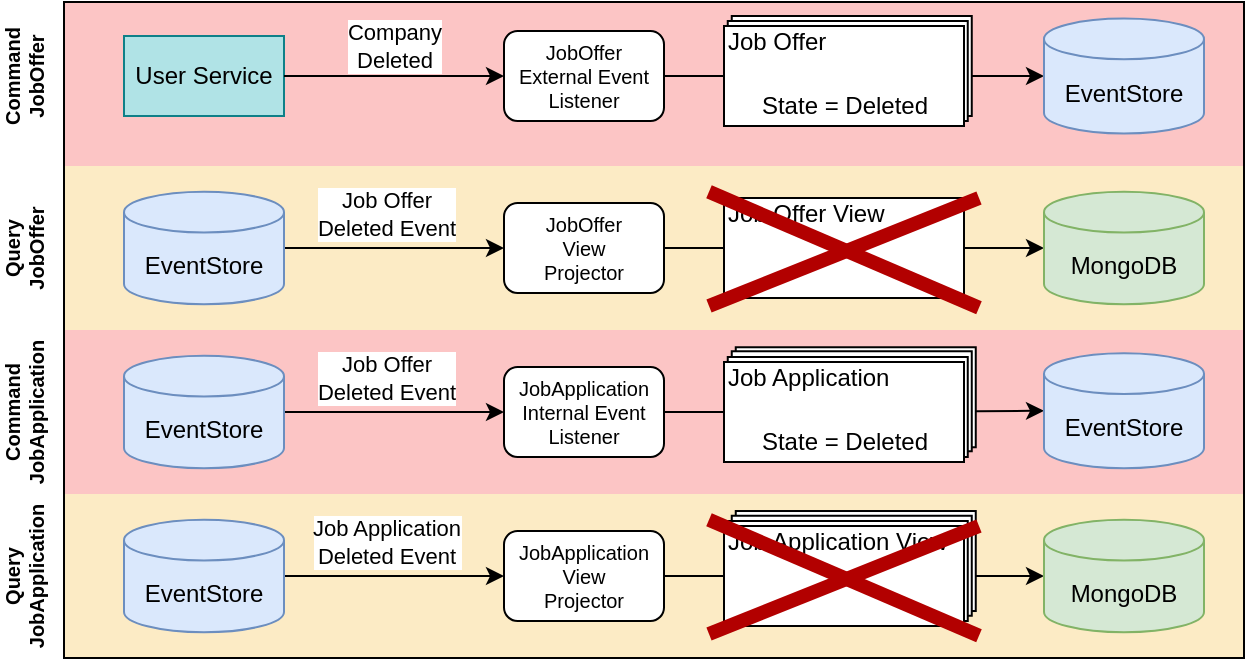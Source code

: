 <mxfile version="22.1.2" type="device">
  <diagram name="Seite-1" id="FmRhom-3jvBxKMlRS36J">
    <mxGraphModel dx="2281" dy="679" grid="1" gridSize="10" guides="1" tooltips="1" connect="1" arrows="1" fold="1" page="1" pageScale="1" pageWidth="1654" pageHeight="1169" math="0" shadow="0">
      <root>
        <mxCell id="0" />
        <mxCell id="1" parent="0" />
        <mxCell id="rVwjLRzKDb5lG92X1VkH-1" value="" style="rounded=0;whiteSpace=wrap;html=1;fillColor=#FCC5C5;strokeColor=none;" vertex="1" parent="1">
          <mxGeometry x="-840" y="1098" width="590" height="82" as="geometry" />
        </mxCell>
        <mxCell id="rVwjLRzKDb5lG92X1VkH-10" style="edgeStyle=orthogonalEdgeStyle;rounded=0;orthogonalLoop=1;jettySize=auto;html=1;entryX=0;entryY=0.5;entryDx=0;entryDy=0;entryPerimeter=0;" edge="1" parent="1" source="rVwjLRzKDb5lG92X1VkH-11" target="rVwjLRzKDb5lG92X1VkH-12">
          <mxGeometry relative="1" as="geometry">
            <mxPoint x="-350" y="1135" as="targetPoint" />
          </mxGeometry>
        </mxCell>
        <mxCell id="rVwjLRzKDb5lG92X1VkH-177" value="" style="rounded=0;whiteSpace=wrap;html=1;" vertex="1" parent="1">
          <mxGeometry x="-506.12" y="1105" width="120" height="50" as="geometry" />
        </mxCell>
        <mxCell id="rVwjLRzKDb5lG92X1VkH-176" value="" style="rounded=0;whiteSpace=wrap;html=1;" vertex="1" parent="1">
          <mxGeometry x="-508.12" y="1107.5" width="120" height="50" as="geometry" />
        </mxCell>
        <mxCell id="rVwjLRzKDb5lG92X1VkH-7" value="User Service" style="rounded=0;whiteSpace=wrap;html=1;fillColor=#b0e3e6;strokeColor=#0e8088;" vertex="1" parent="1">
          <mxGeometry x="-810" y="1115" width="80" height="40" as="geometry" />
        </mxCell>
        <mxCell id="rVwjLRzKDb5lG92X1VkH-8" value="" style="edgeStyle=orthogonalEdgeStyle;rounded=0;orthogonalLoop=1;jettySize=auto;html=1;" edge="1" parent="1" source="rVwjLRzKDb5lG92X1VkH-7" target="rVwjLRzKDb5lG92X1VkH-11">
          <mxGeometry relative="1" as="geometry">
            <mxPoint x="-740" y="1135" as="sourcePoint" />
            <mxPoint x="-660" y="1135" as="targetPoint" />
          </mxGeometry>
        </mxCell>
        <mxCell id="rVwjLRzKDb5lG92X1VkH-9" value="Company&lt;br&gt;Deleted" style="edgeLabel;html=1;align=center;verticalAlign=middle;resizable=0;points=[];" vertex="1" connectable="0" parent="rVwjLRzKDb5lG92X1VkH-8">
          <mxGeometry x="-0.011" y="1" relative="1" as="geometry">
            <mxPoint y="-14" as="offset" />
          </mxGeometry>
        </mxCell>
        <mxCell id="rVwjLRzKDb5lG92X1VkH-11" value="JobOffer&lt;br style=&quot;font-size: 10px;&quot;&gt;External Event&lt;br style=&quot;font-size: 10px;&quot;&gt;Listener" style="rounded=1;whiteSpace=wrap;html=1;fontSize=10;" vertex="1" parent="1">
          <mxGeometry x="-620" y="1112.5" width="80" height="45" as="geometry" />
        </mxCell>
        <mxCell id="rVwjLRzKDb5lG92X1VkH-12" value="EventStore" style="shape=cylinder3;whiteSpace=wrap;html=1;boundedLbl=1;backgroundOutline=1;size=10.19;fillColor=#dae8fc;strokeColor=#6c8ebf;" vertex="1" parent="1">
          <mxGeometry x="-350" y="1106.25" width="80" height="57.5" as="geometry" />
        </mxCell>
        <mxCell id="rVwjLRzKDb5lG92X1VkH-13" value="" style="rounded=0;whiteSpace=wrap;html=1;" vertex="1" parent="1">
          <mxGeometry x="-510" y="1110" width="120" height="50" as="geometry" />
        </mxCell>
        <mxCell id="rVwjLRzKDb5lG92X1VkH-14" value="Job Offer" style="text;html=1;strokeColor=none;fillColor=none;align=left;verticalAlign=middle;whiteSpace=wrap;rounded=0;" vertex="1" parent="1">
          <mxGeometry x="-510" y="1110" width="65" height="15" as="geometry" />
        </mxCell>
        <mxCell id="rVwjLRzKDb5lG92X1VkH-15" value="State = Deleted" style="text;html=1;strokeColor=none;fillColor=none;align=center;verticalAlign=middle;whiteSpace=wrap;rounded=0;" vertex="1" parent="1">
          <mxGeometry x="-496.25" y="1140" width="92.5" height="20" as="geometry" />
        </mxCell>
        <mxCell id="rVwjLRzKDb5lG92X1VkH-16" value="Command&lt;br style=&quot;font-size: 10px;&quot;&gt;JobOffer" style="text;html=1;strokeColor=none;fillColor=none;align=center;verticalAlign=middle;whiteSpace=wrap;rounded=0;fontStyle=1;rotation=-90;fontSize=10;" vertex="1" parent="1">
          <mxGeometry x="-890" y="1123.5" width="60" height="23" as="geometry" />
        </mxCell>
        <mxCell id="rVwjLRzKDb5lG92X1VkH-122" value="" style="rounded=0;whiteSpace=wrap;html=1;fillColor=#FCEBC5;strokeColor=none;" vertex="1" parent="1">
          <mxGeometry x="-840" y="1180.01" width="590" height="82" as="geometry" />
        </mxCell>
        <mxCell id="rVwjLRzKDb5lG92X1VkH-123" value="" style="edgeStyle=orthogonalEdgeStyle;rounded=0;orthogonalLoop=1;jettySize=auto;html=1;exitX=1;exitY=0.5;exitDx=0;exitDy=0;exitPerimeter=0;" edge="1" parent="1" source="rVwjLRzKDb5lG92X1VkH-131" target="rVwjLRzKDb5lG92X1VkH-126">
          <mxGeometry relative="1" as="geometry">
            <mxPoint x="-710" y="1221" as="sourcePoint" />
            <mxPoint x="-660" y="1221" as="targetPoint" />
          </mxGeometry>
        </mxCell>
        <mxCell id="rVwjLRzKDb5lG92X1VkH-124" value="Job Offer&lt;br&gt;Deleted Event" style="edgeLabel;html=1;align=center;verticalAlign=middle;resizable=0;points=[];" vertex="1" connectable="0" parent="rVwjLRzKDb5lG92X1VkH-123">
          <mxGeometry x="-0.011" y="1" relative="1" as="geometry">
            <mxPoint x="-4" y="-16" as="offset" />
          </mxGeometry>
        </mxCell>
        <mxCell id="rVwjLRzKDb5lG92X1VkH-125" style="edgeStyle=orthogonalEdgeStyle;rounded=0;orthogonalLoop=1;jettySize=auto;html=1;entryX=0;entryY=0.5;entryDx=0;entryDy=0;entryPerimeter=0;" edge="1" parent="1" source="rVwjLRzKDb5lG92X1VkH-126" target="rVwjLRzKDb5lG92X1VkH-127">
          <mxGeometry relative="1" as="geometry">
            <mxPoint x="-350" y="1221" as="targetPoint" />
          </mxGeometry>
        </mxCell>
        <mxCell id="rVwjLRzKDb5lG92X1VkH-126" value="JobOffer&lt;br&gt;View&lt;br&gt;Projector" style="rounded=1;whiteSpace=wrap;html=1;fontSize=10;" vertex="1" parent="1">
          <mxGeometry x="-620" y="1198.5" width="80" height="45" as="geometry" />
        </mxCell>
        <mxCell id="rVwjLRzKDb5lG92X1VkH-127" value="MongoDB" style="shape=cylinder3;whiteSpace=wrap;html=1;boundedLbl=1;backgroundOutline=1;size=10.19;fillColor=#d5e8d4;strokeColor=#82b366;" vertex="1" parent="1">
          <mxGeometry x="-350" y="1192.88" width="80" height="56.25" as="geometry" />
        </mxCell>
        <mxCell id="rVwjLRzKDb5lG92X1VkH-128" value="" style="rounded=0;whiteSpace=wrap;html=1;" vertex="1" parent="1">
          <mxGeometry x="-510" y="1196" width="120" height="50" as="geometry" />
        </mxCell>
        <mxCell id="rVwjLRzKDb5lG92X1VkH-129" value="Job Offer View" style="text;html=1;strokeColor=none;fillColor=none;align=left;verticalAlign=middle;whiteSpace=wrap;rounded=0;" vertex="1" parent="1">
          <mxGeometry x="-510" y="1196" width="100" height="15" as="geometry" />
        </mxCell>
        <mxCell id="rVwjLRzKDb5lG92X1VkH-130" value="Query&lt;br style=&quot;font-size: 10px;&quot;&gt;JobOffer" style="text;html=1;strokeColor=none;fillColor=none;align=center;verticalAlign=middle;whiteSpace=wrap;rounded=0;fontStyle=1;rotation=-90;fontSize=10;" vertex="1" parent="1">
          <mxGeometry x="-890" y="1209.51" width="60" height="23" as="geometry" />
        </mxCell>
        <mxCell id="rVwjLRzKDb5lG92X1VkH-131" value="EventStore" style="shape=cylinder3;whiteSpace=wrap;html=1;boundedLbl=1;backgroundOutline=1;size=10.19;fillColor=#dae8fc;strokeColor=#6c8ebf;" vertex="1" parent="1">
          <mxGeometry x="-810" y="1192.88" width="80" height="56.25" as="geometry" />
        </mxCell>
        <mxCell id="rVwjLRzKDb5lG92X1VkH-132" value="" style="rounded=0;whiteSpace=wrap;html=1;fillColor=#FCC5C5;strokeColor=none;" vertex="1" parent="1">
          <mxGeometry x="-840" y="1262.01" width="590" height="82" as="geometry" />
        </mxCell>
        <mxCell id="rVwjLRzKDb5lG92X1VkH-133" value="" style="edgeStyle=orthogonalEdgeStyle;rounded=0;orthogonalLoop=1;jettySize=auto;html=1;exitX=1;exitY=0.5;exitDx=0;exitDy=0;exitPerimeter=0;" edge="1" parent="1" source="rVwjLRzKDb5lG92X1VkH-144" target="rVwjLRzKDb5lG92X1VkH-136">
          <mxGeometry relative="1" as="geometry">
            <mxPoint x="-710" y="1303.0" as="sourcePoint" />
            <mxPoint x="-660" y="1303.0" as="targetPoint" />
          </mxGeometry>
        </mxCell>
        <mxCell id="rVwjLRzKDb5lG92X1VkH-134" value="Job Offer&lt;br style=&quot;border-color: var(--border-color);&quot;&gt;Deleted Event" style="edgeLabel;html=1;align=center;verticalAlign=middle;resizable=0;points=[];" vertex="1" connectable="0" parent="rVwjLRzKDb5lG92X1VkH-133">
          <mxGeometry x="-0.011" y="1" relative="1" as="geometry">
            <mxPoint x="-4" y="-16" as="offset" />
          </mxGeometry>
        </mxCell>
        <mxCell id="rVwjLRzKDb5lG92X1VkH-135" style="edgeStyle=orthogonalEdgeStyle;rounded=0;orthogonalLoop=1;jettySize=auto;html=1;entryX=0;entryY=0.5;entryDx=0;entryDy=0;entryPerimeter=0;" edge="1" parent="1" source="rVwjLRzKDb5lG92X1VkH-136" target="rVwjLRzKDb5lG92X1VkH-147">
          <mxGeometry relative="1" as="geometry">
            <mxPoint x="-350" y="1303.005" as="targetPoint" />
          </mxGeometry>
        </mxCell>
        <mxCell id="rVwjLRzKDb5lG92X1VkH-136" value="JobApplication&lt;br&gt;Internal Event&lt;br&gt;Listener" style="rounded=1;whiteSpace=wrap;html=1;fontSize=10;" vertex="1" parent="1">
          <mxGeometry x="-620" y="1280.5" width="80" height="45" as="geometry" />
        </mxCell>
        <mxCell id="rVwjLRzKDb5lG92X1VkH-137" value="" style="rounded=0;whiteSpace=wrap;html=1;" vertex="1" parent="1">
          <mxGeometry x="-504.12" y="1270.63" width="120" height="50" as="geometry" />
        </mxCell>
        <mxCell id="rVwjLRzKDb5lG92X1VkH-138" value="" style="rounded=0;whiteSpace=wrap;html=1;" vertex="1" parent="1">
          <mxGeometry x="-506.12" y="1272.63" width="120" height="50" as="geometry" />
        </mxCell>
        <mxCell id="rVwjLRzKDb5lG92X1VkH-139" value="" style="rounded=0;whiteSpace=wrap;html=1;" vertex="1" parent="1">
          <mxGeometry x="-508.12" y="1275.5" width="120" height="50" as="geometry" />
        </mxCell>
        <mxCell id="rVwjLRzKDb5lG92X1VkH-140" value="" style="rounded=0;whiteSpace=wrap;html=1;" vertex="1" parent="1">
          <mxGeometry x="-510" y="1278.0" width="120" height="50" as="geometry" />
        </mxCell>
        <mxCell id="rVwjLRzKDb5lG92X1VkH-141" value="Job Application" style="text;html=1;strokeColor=none;fillColor=none;align=left;verticalAlign=middle;whiteSpace=wrap;rounded=0;" vertex="1" parent="1">
          <mxGeometry x="-510" y="1278.0" width="100" height="15" as="geometry" />
        </mxCell>
        <mxCell id="rVwjLRzKDb5lG92X1VkH-142" value="State = Deleted" style="text;html=1;strokeColor=none;fillColor=none;align=center;verticalAlign=middle;whiteSpace=wrap;rounded=0;" vertex="1" parent="1">
          <mxGeometry x="-496.25" y="1308.0" width="92.5" height="20" as="geometry" />
        </mxCell>
        <mxCell id="rVwjLRzKDb5lG92X1VkH-143" value="Command&lt;br style=&quot;font-size: 10px;&quot;&gt;JobApplication" style="text;html=1;strokeColor=none;fillColor=none;align=center;verticalAlign=middle;whiteSpace=wrap;rounded=0;fontStyle=1;rotation=-90;fontSize=10;" vertex="1" parent="1">
          <mxGeometry x="-890" y="1291.51" width="60" height="23" as="geometry" />
        </mxCell>
        <mxCell id="rVwjLRzKDb5lG92X1VkH-144" value="EventStore" style="shape=cylinder3;whiteSpace=wrap;html=1;boundedLbl=1;backgroundOutline=1;size=10.19;fillColor=#dae8fc;strokeColor=#6c8ebf;" vertex="1" parent="1">
          <mxGeometry x="-810" y="1274.88" width="80" height="56.25" as="geometry" />
        </mxCell>
        <mxCell id="rVwjLRzKDb5lG92X1VkH-145" value="" style="endArrow=none;html=1;rounded=0;strokeWidth=7;fillColor=#e51400;strokeColor=#B20000;" edge="1" parent="1">
          <mxGeometry width="50" height="50" relative="1" as="geometry">
            <mxPoint x="-517.5" y="1250.0" as="sourcePoint" />
            <mxPoint x="-382.5" y="1196" as="targetPoint" />
          </mxGeometry>
        </mxCell>
        <mxCell id="rVwjLRzKDb5lG92X1VkH-146" value="" style="endArrow=none;html=1;rounded=0;strokeWidth=7;fillColor=#e51400;strokeColor=#B20000;" edge="1" parent="1">
          <mxGeometry width="50" height="50" relative="1" as="geometry">
            <mxPoint x="-382.5" y="1250.88" as="sourcePoint" />
            <mxPoint x="-517.5" y="1192.88" as="targetPoint" />
          </mxGeometry>
        </mxCell>
        <mxCell id="rVwjLRzKDb5lG92X1VkH-147" value="EventStore" style="shape=cylinder3;whiteSpace=wrap;html=1;boundedLbl=1;backgroundOutline=1;size=10.19;fillColor=#dae8fc;strokeColor=#6c8ebf;" vertex="1" parent="1">
          <mxGeometry x="-350" y="1273.63" width="80" height="57.5" as="geometry" />
        </mxCell>
        <mxCell id="rVwjLRzKDb5lG92X1VkH-148" value="" style="rounded=0;whiteSpace=wrap;html=1;fillColor=#FCEBC5;strokeColor=none;" vertex="1" parent="1">
          <mxGeometry x="-840" y="1344.01" width="590" height="82" as="geometry" />
        </mxCell>
        <mxCell id="rVwjLRzKDb5lG92X1VkH-149" value="" style="edgeStyle=orthogonalEdgeStyle;rounded=0;orthogonalLoop=1;jettySize=auto;html=1;exitX=1;exitY=0.5;exitDx=0;exitDy=0;exitPerimeter=0;" edge="1" parent="1" source="rVwjLRzKDb5lG92X1VkH-160" target="rVwjLRzKDb5lG92X1VkH-154">
          <mxGeometry relative="1" as="geometry">
            <mxPoint x="-710" y="1385.0" as="sourcePoint" />
            <mxPoint x="-660" y="1385.0" as="targetPoint" />
          </mxGeometry>
        </mxCell>
        <mxCell id="rVwjLRzKDb5lG92X1VkH-150" value="Job Application&lt;br&gt;Deleted Event" style="edgeLabel;html=1;align=center;verticalAlign=middle;resizable=0;points=[];" vertex="1" connectable="0" parent="rVwjLRzKDb5lG92X1VkH-149">
          <mxGeometry x="-0.011" y="1" relative="1" as="geometry">
            <mxPoint x="-4" y="-16" as="offset" />
          </mxGeometry>
        </mxCell>
        <mxCell id="rVwjLRzKDb5lG92X1VkH-151" style="edgeStyle=orthogonalEdgeStyle;rounded=0;orthogonalLoop=1;jettySize=auto;html=1;entryX=0;entryY=0.5;entryDx=0;entryDy=0;entryPerimeter=0;" edge="1" parent="1" source="rVwjLRzKDb5lG92X1VkH-154" target="rVwjLRzKDb5lG92X1VkH-156">
          <mxGeometry relative="1" as="geometry">
            <mxPoint x="-350" y="1385.0" as="targetPoint" />
          </mxGeometry>
        </mxCell>
        <mxCell id="rVwjLRzKDb5lG92X1VkH-152" value="" style="rounded=0;whiteSpace=wrap;html=1;" vertex="1" parent="1">
          <mxGeometry x="-504.12" y="1352.51" width="120" height="50" as="geometry" />
        </mxCell>
        <mxCell id="rVwjLRzKDb5lG92X1VkH-153" value="" style="rounded=0;whiteSpace=wrap;html=1;" vertex="1" parent="1">
          <mxGeometry x="-506.12" y="1354.88" width="120" height="50" as="geometry" />
        </mxCell>
        <mxCell id="rVwjLRzKDb5lG92X1VkH-154" value="JobApplication&lt;br&gt;View&lt;br&gt;Projector" style="rounded=1;whiteSpace=wrap;html=1;fontSize=10;" vertex="1" parent="1">
          <mxGeometry x="-620" y="1362.5" width="80" height="45" as="geometry" />
        </mxCell>
        <mxCell id="rVwjLRzKDb5lG92X1VkH-155" value="" style="rounded=0;whiteSpace=wrap;html=1;" vertex="1" parent="1">
          <mxGeometry x="-508.12" y="1357.5" width="120" height="50" as="geometry" />
        </mxCell>
        <mxCell id="rVwjLRzKDb5lG92X1VkH-156" value="MongoDB" style="shape=cylinder3;whiteSpace=wrap;html=1;boundedLbl=1;backgroundOutline=1;size=10.19;fillColor=#d5e8d4;strokeColor=#82b366;" vertex="1" parent="1">
          <mxGeometry x="-350" y="1356.88" width="80" height="56.25" as="geometry" />
        </mxCell>
        <mxCell id="rVwjLRzKDb5lG92X1VkH-157" value="" style="rounded=0;whiteSpace=wrap;html=1;" vertex="1" parent="1">
          <mxGeometry x="-510" y="1360.0" width="120" height="50" as="geometry" />
        </mxCell>
        <mxCell id="rVwjLRzKDb5lG92X1VkH-158" value="Job Application View" style="text;html=1;strokeColor=none;fillColor=none;align=left;verticalAlign=middle;whiteSpace=wrap;rounded=0;" vertex="1" parent="1">
          <mxGeometry x="-510" y="1360.0" width="120" height="15" as="geometry" />
        </mxCell>
        <mxCell id="rVwjLRzKDb5lG92X1VkH-159" value="Query&lt;br style=&quot;font-size: 10px;&quot;&gt;JobApplication" style="text;html=1;strokeColor=none;fillColor=none;align=center;verticalAlign=middle;whiteSpace=wrap;rounded=0;fontStyle=1;rotation=-90;fontSize=10;" vertex="1" parent="1">
          <mxGeometry x="-890" y="1373.51" width="60" height="23" as="geometry" />
        </mxCell>
        <mxCell id="rVwjLRzKDb5lG92X1VkH-160" value="EventStore" style="shape=cylinder3;whiteSpace=wrap;html=1;boundedLbl=1;backgroundOutline=1;size=10.19;fillColor=#dae8fc;strokeColor=#6c8ebf;" vertex="1" parent="1">
          <mxGeometry x="-810" y="1356.88" width="80" height="56.25" as="geometry" />
        </mxCell>
        <mxCell id="rVwjLRzKDb5lG92X1VkH-161" value="" style="endArrow=none;html=1;rounded=0;strokeWidth=7;fillColor=#e51400;strokeColor=#B20000;" edge="1" parent="1">
          <mxGeometry width="50" height="50" relative="1" as="geometry">
            <mxPoint x="-517.5" y="1414.0" as="sourcePoint" />
            <mxPoint x="-382.5" y="1360.0" as="targetPoint" />
          </mxGeometry>
        </mxCell>
        <mxCell id="rVwjLRzKDb5lG92X1VkH-162" value="" style="endArrow=none;html=1;rounded=0;strokeWidth=7;fillColor=#e51400;strokeColor=#B20000;" edge="1" parent="1">
          <mxGeometry width="50" height="50" relative="1" as="geometry">
            <mxPoint x="-382.5" y="1414.88" as="sourcePoint" />
            <mxPoint x="-517.5" y="1356.88" as="targetPoint" />
          </mxGeometry>
        </mxCell>
        <mxCell id="rVwjLRzKDb5lG92X1VkH-174" value="" style="shape=partialRectangle;whiteSpace=wrap;html=1;bottom=1;right=1;left=1;top=0;fillColor=none;routingCenterX=-0.5;rotation=0;" vertex="1" parent="1">
          <mxGeometry x="-840" y="1344.01" width="590" height="82" as="geometry" />
        </mxCell>
        <mxCell id="rVwjLRzKDb5lG92X1VkH-172" value="" style="shape=partialRectangle;whiteSpace=wrap;html=1;bottom=0;top=0;fillColor=none;" vertex="1" parent="1">
          <mxGeometry x="-840" y="1180" width="590" height="82" as="geometry" />
        </mxCell>
        <mxCell id="rVwjLRzKDb5lG92X1VkH-173" value="" style="shape=partialRectangle;whiteSpace=wrap;html=1;bottom=0;top=0;fillColor=none;" vertex="1" parent="1">
          <mxGeometry x="-840" y="1262.01" width="590" height="82" as="geometry" />
        </mxCell>
        <mxCell id="rVwjLRzKDb5lG92X1VkH-175" value="" style="shape=partialRectangle;whiteSpace=wrap;html=1;bottom=1;right=1;left=1;top=0;fillColor=none;routingCenterX=-0.5;rotation=-180;" vertex="1" parent="1">
          <mxGeometry x="-840" y="1098.01" width="590" height="82" as="geometry" />
        </mxCell>
      </root>
    </mxGraphModel>
  </diagram>
</mxfile>
